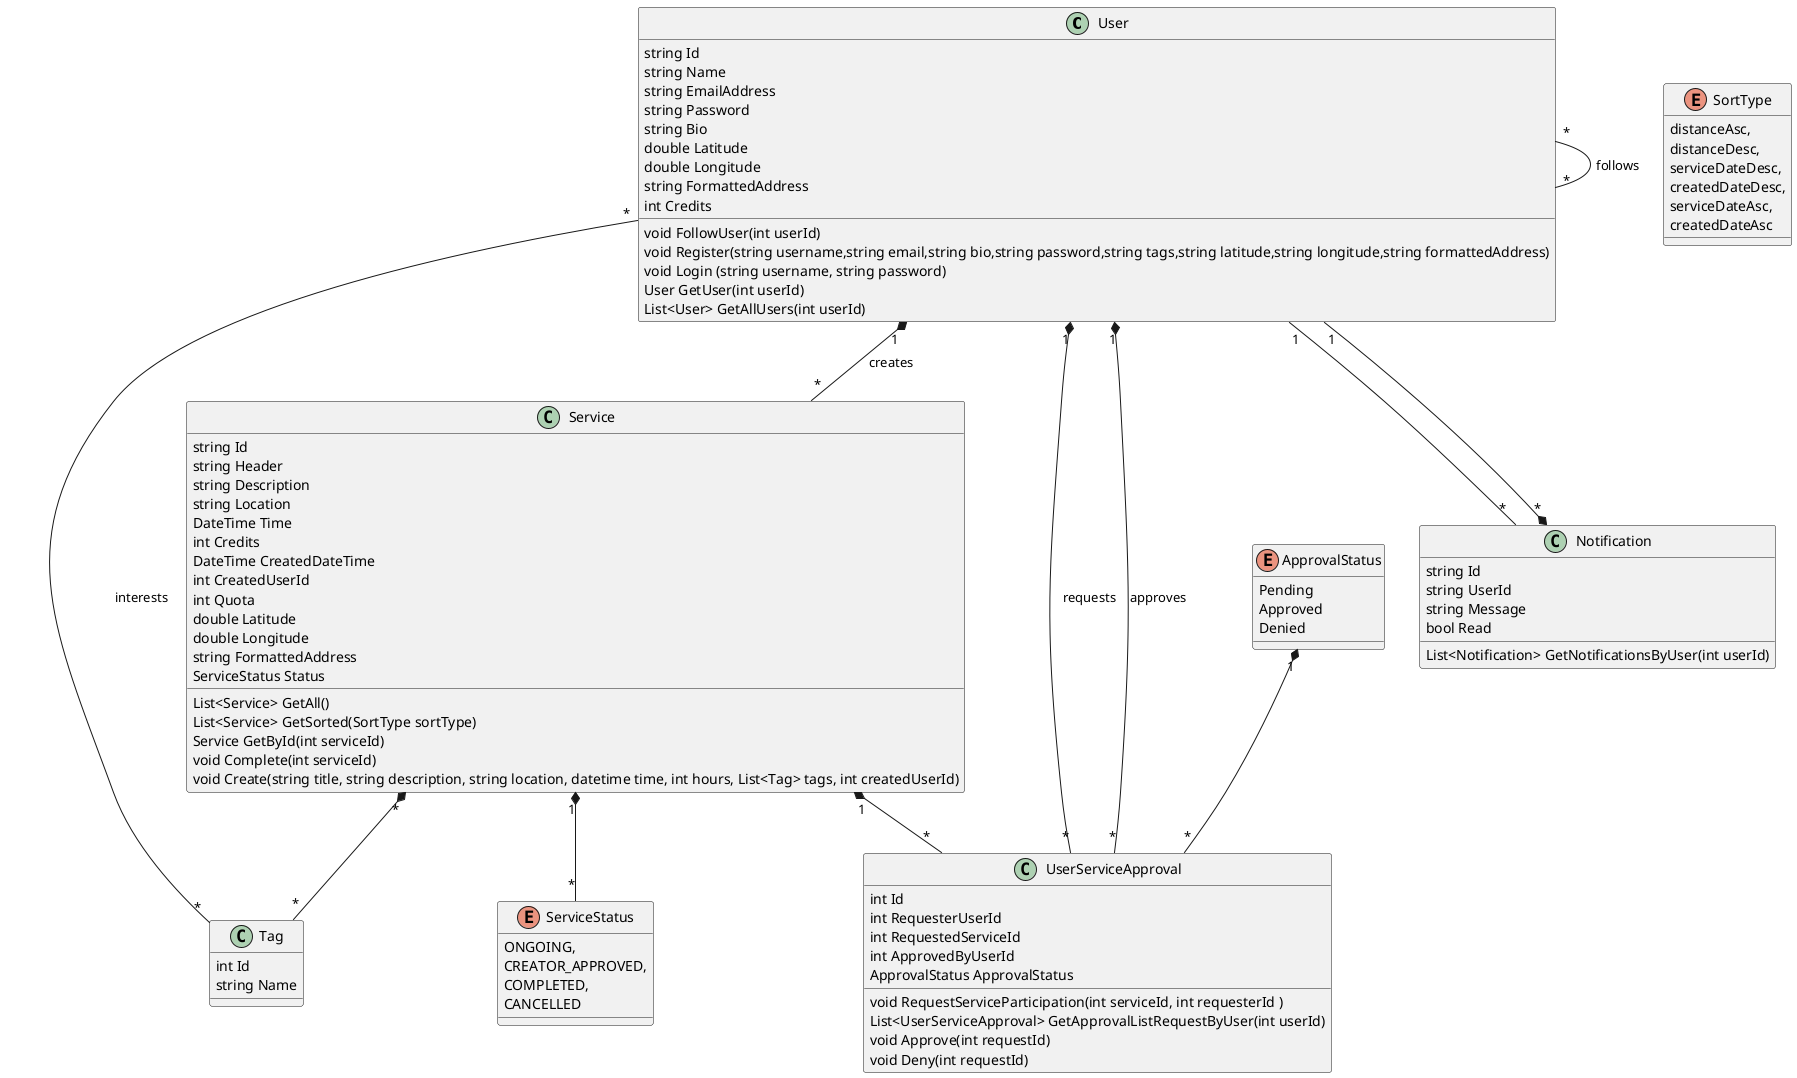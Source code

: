 @startuml Class
class User {
    string Id
    string Name
    string EmailAddress
    string Password
    string Bio
    double Latitude
    double Longitude
    string FormattedAddress
    int Credits
   
    void FollowUser(int userId)
    void Register(string username,string email,string bio,string password,string tags,string latitude,string longitude,string formattedAddress)
    void Login (string username, string password)
    User GetUser(int userId)
    List<User> GetAllUsers(int userId)

}


User "1" *-- "*" Service : creates
User "*" -- "*" User : follows
User "*" -- "*" Tag : interests
User "1" -- "*" Notification


class Service {
    string Id
    string Header
    string Description
    string Location
    DateTime Time
    int Credits
    DateTime CreatedDateTime
    int CreatedUserId
    int Quota    
    double Latitude
    double Longitude
    string FormattedAddress
    ServiceStatus Status
    List<Service> GetAll()
    List<Service> GetSorted(SortType sortType)
    Service GetById(int serviceId)
    void Complete(int serviceId)
    void Create(string title, string description, string location, datetime time, int hours, List<Tag> tags, int createdUserId)
   
}

Service "*" *-- "*" Tag 
Service "1" *-- "*" ServiceStatus 

enum ServiceStatus
{
    ONGOING,
    CREATOR_APPROVED,
    COMPLETED,
    CANCELLED
}

enum SortType
{
    distanceAsc,
    distanceDesc,
    serviceDateDesc,
    createdDateDesc,
    serviceDateAsc,
    createdDateAsc
}

class Tag{
    int Id
    string Name
}

class UserServiceApproval{
    int Id
    int RequesterUserId
    int RequestedServiceId
    int ApprovedByUserId
    ApprovalStatus ApprovalStatus
    void RequestServiceParticipation(int serviceId, int requesterId )
    List<UserServiceApproval> GetApprovalListRequestByUser(int userId)
    void Approve(int requestId)
    void Deny(int requestId)
}
User "1" *-- "*" UserServiceApproval : requests
Service "1" *-- "*" UserServiceApproval
User "1" *-- "*" UserServiceApproval : approves
ApprovalStatus "1" *-- "*" UserServiceApproval

enum ApprovalStatus {
    Pending
    Approved
    Denied
}

class Notification {
    string Id
    string UserId
    string Message
    bool Read
    List<Notification> GetNotificationsByUser(int userId)

}


User "1" --* "*" Notification

@enduml